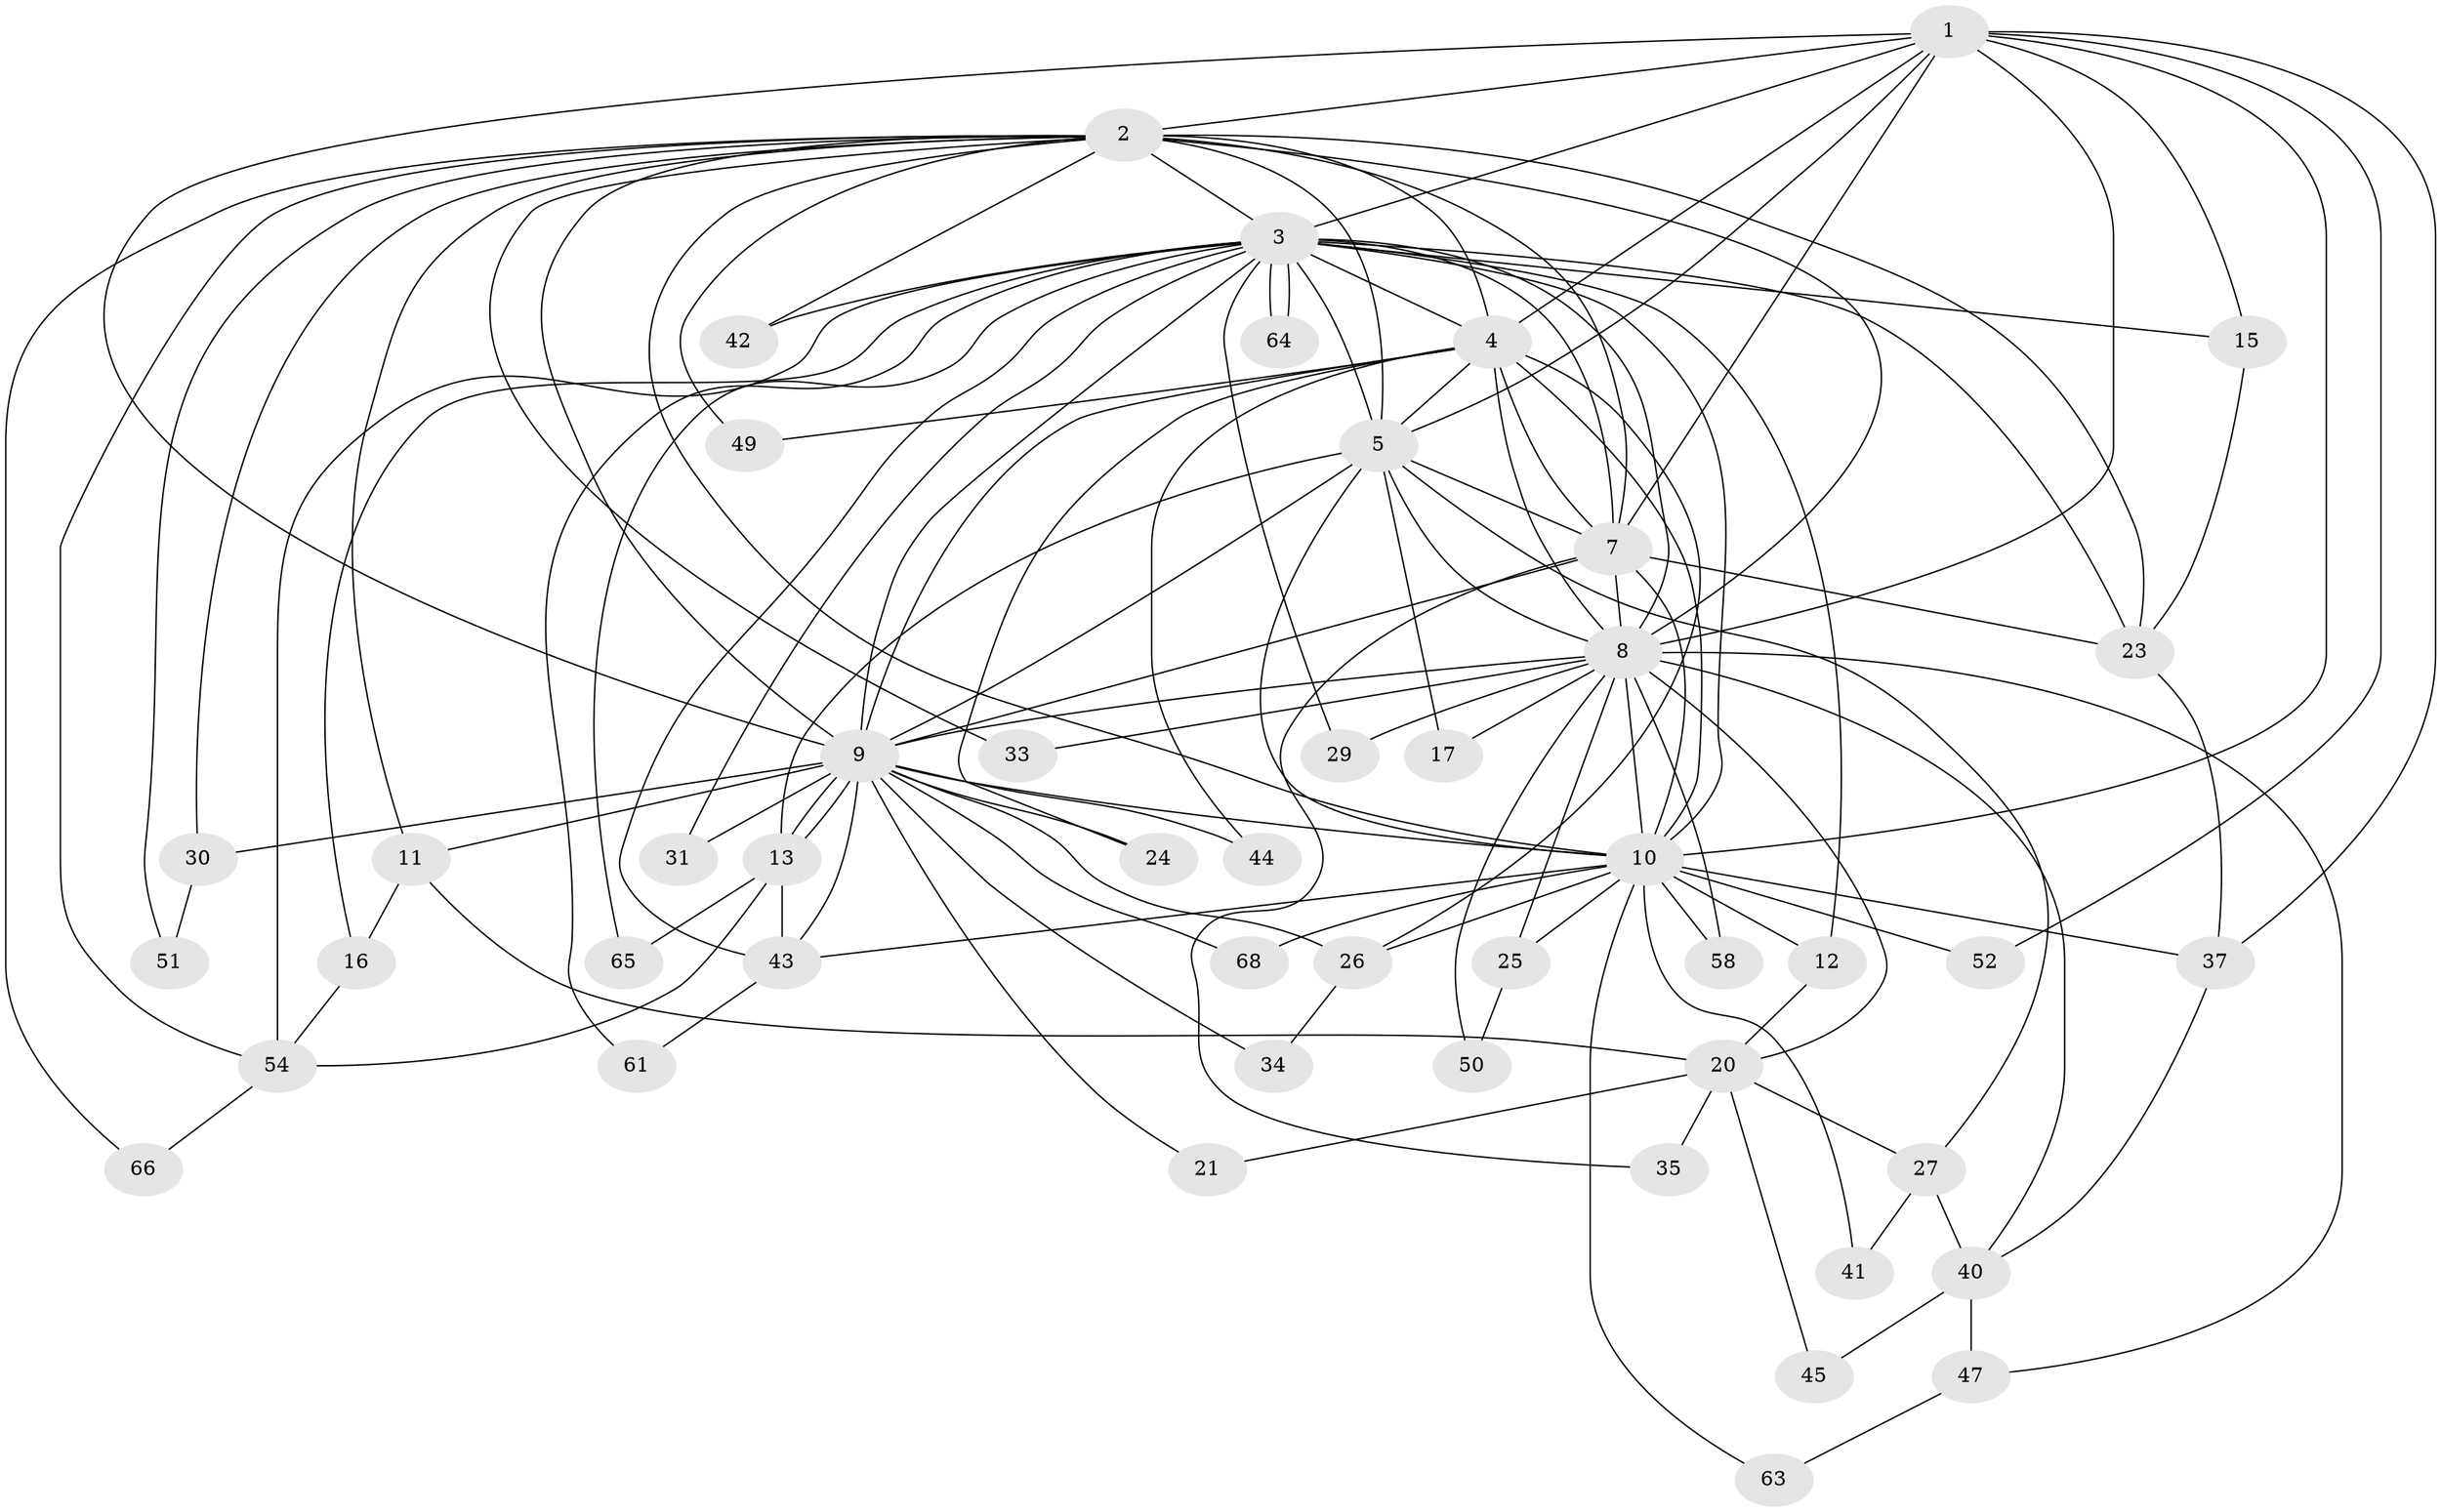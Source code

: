 // Generated by graph-tools (version 1.1) at 2025/23/03/03/25 07:23:43]
// undirected, 48 vertices, 125 edges
graph export_dot {
graph [start="1"]
  node [color=gray90,style=filled];
  1 [super="+38"];
  2 [super="+6"];
  3 [super="+57"];
  4 [super="+18"];
  5 [super="+14"];
  7 [super="+39"];
  8 [super="+22"];
  9 [super="+36"];
  10 [super="+48"];
  11;
  12 [super="+19"];
  13 [super="+46"];
  15 [super="+55"];
  16 [super="+67"];
  17;
  20 [super="+32"];
  21;
  23;
  24;
  25;
  26 [super="+28"];
  27;
  29;
  30;
  31;
  33;
  34;
  35;
  37 [super="+56"];
  40 [super="+62"];
  41;
  42;
  43 [super="+53"];
  44;
  45;
  47;
  49;
  50;
  51;
  52 [super="+59"];
  54 [super="+60"];
  58;
  61;
  63;
  64;
  65;
  66;
  68;
  1 -- 2 [weight=2];
  1 -- 3 [weight=2];
  1 -- 4;
  1 -- 5;
  1 -- 7;
  1 -- 8;
  1 -- 9;
  1 -- 10;
  1 -- 15;
  1 -- 37;
  1 -- 52;
  2 -- 3 [weight=2];
  2 -- 4 [weight=2];
  2 -- 5 [weight=2];
  2 -- 7 [weight=2];
  2 -- 8 [weight=3];
  2 -- 9 [weight=3];
  2 -- 10 [weight=3];
  2 -- 23;
  2 -- 49;
  2 -- 66;
  2 -- 11;
  2 -- 30;
  2 -- 33;
  2 -- 42;
  2 -- 51;
  2 -- 54;
  3 -- 4;
  3 -- 5;
  3 -- 7;
  3 -- 8;
  3 -- 9;
  3 -- 10;
  3 -- 12;
  3 -- 15;
  3 -- 16;
  3 -- 23 [weight=2];
  3 -- 29;
  3 -- 31;
  3 -- 42;
  3 -- 43;
  3 -- 54;
  3 -- 61;
  3 -- 64;
  3 -- 64;
  3 -- 65;
  4 -- 5;
  4 -- 7;
  4 -- 8 [weight=2];
  4 -- 9;
  4 -- 10;
  4 -- 24;
  4 -- 44;
  4 -- 49;
  4 -- 26;
  5 -- 7;
  5 -- 8;
  5 -- 9;
  5 -- 10;
  5 -- 17;
  5 -- 27;
  5 -- 13;
  7 -- 8;
  7 -- 9;
  7 -- 10;
  7 -- 35;
  7 -- 23;
  8 -- 9;
  8 -- 10;
  8 -- 17;
  8 -- 20;
  8 -- 25;
  8 -- 29;
  8 -- 33;
  8 -- 40;
  8 -- 47;
  8 -- 50;
  8 -- 58;
  9 -- 10;
  9 -- 11;
  9 -- 13;
  9 -- 13;
  9 -- 21;
  9 -- 24;
  9 -- 30;
  9 -- 31;
  9 -- 34;
  9 -- 44;
  9 -- 68;
  9 -- 43;
  9 -- 26;
  10 -- 12 [weight=2];
  10 -- 25;
  10 -- 26;
  10 -- 41;
  10 -- 43;
  10 -- 52 [weight=2];
  10 -- 58;
  10 -- 63;
  10 -- 68;
  10 -- 37;
  11 -- 16;
  11 -- 20;
  12 -- 20;
  13 -- 54;
  13 -- 65;
  13 -- 43;
  15 -- 23;
  16 -- 54;
  20 -- 21;
  20 -- 27;
  20 -- 45;
  20 -- 35;
  23 -- 37;
  25 -- 50;
  26 -- 34;
  27 -- 40;
  27 -- 41;
  30 -- 51;
  37 -- 40;
  40 -- 45;
  40 -- 47;
  43 -- 61;
  47 -- 63;
  54 -- 66;
}
